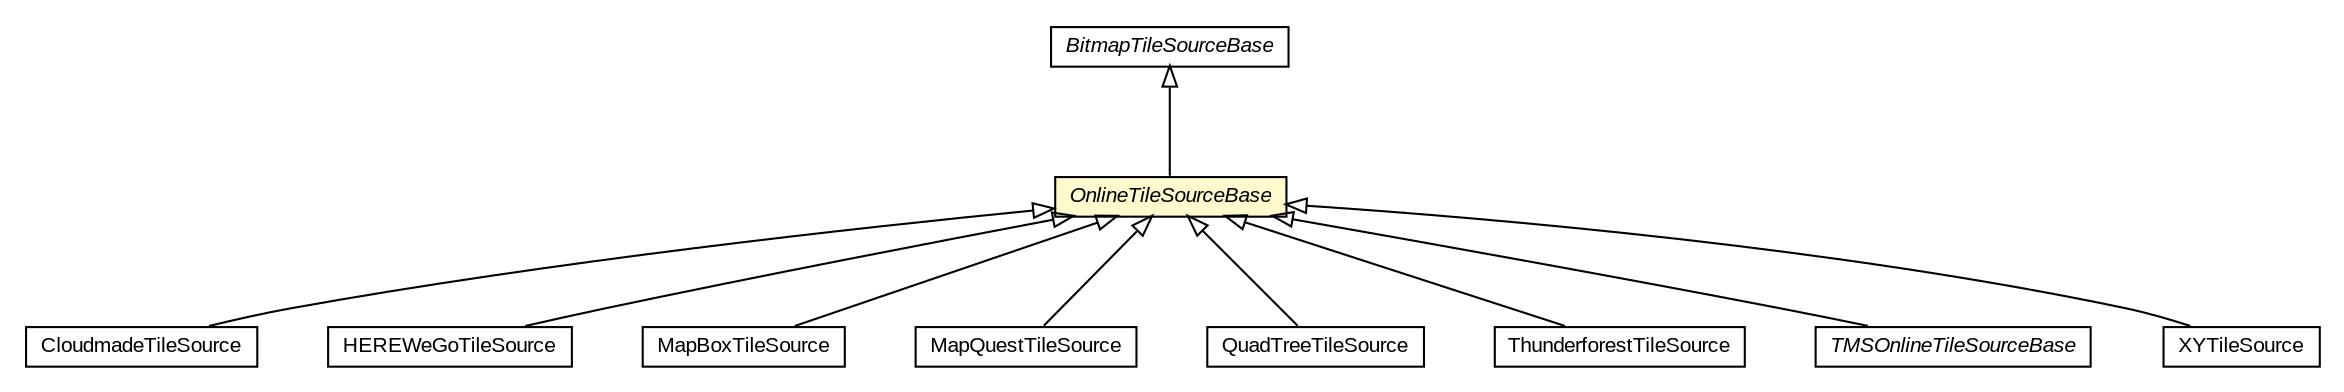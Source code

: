 #!/usr/local/bin/dot
#
# Class diagram 
# Generated by UMLGraph version R5_6-24-gf6e263 (http://www.umlgraph.org/)
#

digraph G {
	edge [fontname="arial",fontsize=10,labelfontname="arial",labelfontsize=10];
	node [fontname="arial",fontsize=10,shape=plaintext];
	nodesep=0.25;
	ranksep=0.5;
	// org.osmdroid.tileprovider.tilesource.BitmapTileSourceBase
	c36248 [label=<<table title="org.osmdroid.tileprovider.tilesource.BitmapTileSourceBase" border="0" cellborder="1" cellspacing="0" cellpadding="2" port="p" href="./BitmapTileSourceBase.html">
		<tr><td><table border="0" cellspacing="0" cellpadding="1">
<tr><td align="center" balign="center"><font face="arial italic"> BitmapTileSourceBase </font></td></tr>
		</table></td></tr>
		</table>>, URL="./BitmapTileSourceBase.html", fontname="arial", fontcolor="black", fontsize=10.0];
	// org.osmdroid.tileprovider.tilesource.CloudmadeTileSource
	c36250 [label=<<table title="org.osmdroid.tileprovider.tilesource.CloudmadeTileSource" border="0" cellborder="1" cellspacing="0" cellpadding="2" port="p" href="./CloudmadeTileSource.html">
		<tr><td><table border="0" cellspacing="0" cellpadding="1">
<tr><td align="center" balign="center"> CloudmadeTileSource </td></tr>
		</table></td></tr>
		</table>>, URL="./CloudmadeTileSource.html", fontname="arial", fontcolor="black", fontsize=10.0];
	// org.osmdroid.tileprovider.tilesource.HEREWeGoTileSource
	c36252 [label=<<table title="org.osmdroid.tileprovider.tilesource.HEREWeGoTileSource" border="0" cellborder="1" cellspacing="0" cellpadding="2" port="p" href="./HEREWeGoTileSource.html">
		<tr><td><table border="0" cellspacing="0" cellpadding="1">
<tr><td align="center" balign="center"> HEREWeGoTileSource </td></tr>
		</table></td></tr>
		</table>>, URL="./HEREWeGoTileSource.html", fontname="arial", fontcolor="black", fontsize=10.0];
	// org.osmdroid.tileprovider.tilesource.MapBoxTileSource
	c36255 [label=<<table title="org.osmdroid.tileprovider.tilesource.MapBoxTileSource" border="0" cellborder="1" cellspacing="0" cellpadding="2" port="p" href="./MapBoxTileSource.html">
		<tr><td><table border="0" cellspacing="0" cellpadding="1">
<tr><td align="center" balign="center"> MapBoxTileSource </td></tr>
		</table></td></tr>
		</table>>, URL="./MapBoxTileSource.html", fontname="arial", fontcolor="black", fontsize=10.0];
	// org.osmdroid.tileprovider.tilesource.MapQuestTileSource
	c36256 [label=<<table title="org.osmdroid.tileprovider.tilesource.MapQuestTileSource" border="0" cellborder="1" cellspacing="0" cellpadding="2" port="p" href="./MapQuestTileSource.html">
		<tr><td><table border="0" cellspacing="0" cellpadding="1">
<tr><td align="center" balign="center"> MapQuestTileSource </td></tr>
		</table></td></tr>
		</table>>, URL="./MapQuestTileSource.html", fontname="arial", fontcolor="black", fontsize=10.0];
	// org.osmdroid.tileprovider.tilesource.OnlineTileSourceBase
	c36257 [label=<<table title="org.osmdroid.tileprovider.tilesource.OnlineTileSourceBase" border="0" cellborder="1" cellspacing="0" cellpadding="2" port="p" bgcolor="lemonChiffon" href="./OnlineTileSourceBase.html">
		<tr><td><table border="0" cellspacing="0" cellpadding="1">
<tr><td align="center" balign="center"><font face="arial italic"> OnlineTileSourceBase </font></td></tr>
		</table></td></tr>
		</table>>, URL="./OnlineTileSourceBase.html", fontname="arial", fontcolor="black", fontsize=10.0];
	// org.osmdroid.tileprovider.tilesource.QuadTreeTileSource
	c36258 [label=<<table title="org.osmdroid.tileprovider.tilesource.QuadTreeTileSource" border="0" cellborder="1" cellspacing="0" cellpadding="2" port="p" href="./QuadTreeTileSource.html">
		<tr><td><table border="0" cellspacing="0" cellpadding="1">
<tr><td align="center" balign="center"> QuadTreeTileSource </td></tr>
		</table></td></tr>
		</table>>, URL="./QuadTreeTileSource.html", fontname="arial", fontcolor="black", fontsize=10.0];
	// org.osmdroid.tileprovider.tilesource.ThunderforestTileSource
	c36259 [label=<<table title="org.osmdroid.tileprovider.tilesource.ThunderforestTileSource" border="0" cellborder="1" cellspacing="0" cellpadding="2" port="p" href="./ThunderforestTileSource.html">
		<tr><td><table border="0" cellspacing="0" cellpadding="1">
<tr><td align="center" balign="center"> ThunderforestTileSource </td></tr>
		</table></td></tr>
		</table>>, URL="./ThunderforestTileSource.html", fontname="arial", fontcolor="black", fontsize=10.0];
	// org.osmdroid.tileprovider.tilesource.TMSOnlineTileSourceBase
	c36261 [label=<<table title="org.osmdroid.tileprovider.tilesource.TMSOnlineTileSourceBase" border="0" cellborder="1" cellspacing="0" cellpadding="2" port="p" href="./TMSOnlineTileSourceBase.html">
		<tr><td><table border="0" cellspacing="0" cellpadding="1">
<tr><td align="center" balign="center"><font face="arial italic"> TMSOnlineTileSourceBase </font></td></tr>
		</table></td></tr>
		</table>>, URL="./TMSOnlineTileSourceBase.html", fontname="arial", fontcolor="black", fontsize=10.0];
	// org.osmdroid.tileprovider.tilesource.XYTileSource
	c36262 [label=<<table title="org.osmdroid.tileprovider.tilesource.XYTileSource" border="0" cellborder="1" cellspacing="0" cellpadding="2" port="p" href="./XYTileSource.html">
		<tr><td><table border="0" cellspacing="0" cellpadding="1">
<tr><td align="center" balign="center"> XYTileSource </td></tr>
		</table></td></tr>
		</table>>, URL="./XYTileSource.html", fontname="arial", fontcolor="black", fontsize=10.0];
	//org.osmdroid.tileprovider.tilesource.CloudmadeTileSource extends org.osmdroid.tileprovider.tilesource.OnlineTileSourceBase
	c36257:p -> c36250:p [dir=back,arrowtail=empty];
	//org.osmdroid.tileprovider.tilesource.HEREWeGoTileSource extends org.osmdroid.tileprovider.tilesource.OnlineTileSourceBase
	c36257:p -> c36252:p [dir=back,arrowtail=empty];
	//org.osmdroid.tileprovider.tilesource.MapBoxTileSource extends org.osmdroid.tileprovider.tilesource.OnlineTileSourceBase
	c36257:p -> c36255:p [dir=back,arrowtail=empty];
	//org.osmdroid.tileprovider.tilesource.MapQuestTileSource extends org.osmdroid.tileprovider.tilesource.OnlineTileSourceBase
	c36257:p -> c36256:p [dir=back,arrowtail=empty];
	//org.osmdroid.tileprovider.tilesource.OnlineTileSourceBase extends org.osmdroid.tileprovider.tilesource.BitmapTileSourceBase
	c36248:p -> c36257:p [dir=back,arrowtail=empty];
	//org.osmdroid.tileprovider.tilesource.QuadTreeTileSource extends org.osmdroid.tileprovider.tilesource.OnlineTileSourceBase
	c36257:p -> c36258:p [dir=back,arrowtail=empty];
	//org.osmdroid.tileprovider.tilesource.ThunderforestTileSource extends org.osmdroid.tileprovider.tilesource.OnlineTileSourceBase
	c36257:p -> c36259:p [dir=back,arrowtail=empty];
	//org.osmdroid.tileprovider.tilesource.TMSOnlineTileSourceBase extends org.osmdroid.tileprovider.tilesource.OnlineTileSourceBase
	c36257:p -> c36261:p [dir=back,arrowtail=empty];
	//org.osmdroid.tileprovider.tilesource.XYTileSource extends org.osmdroid.tileprovider.tilesource.OnlineTileSourceBase
	c36257:p -> c36262:p [dir=back,arrowtail=empty];
}

